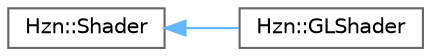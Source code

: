 digraph "Graphical Class Hierarchy"
{
 // LATEX_PDF_SIZE
  bgcolor="transparent";
  edge [fontname=Helvetica,fontsize=10,labelfontname=Helvetica,labelfontsize=10];
  node [fontname=Helvetica,fontsize=10,shape=box,height=0.2,width=0.4];
  rankdir="LR";
  Node0 [label="Hzn::Shader",height=0.2,width=0.4,color="grey40", fillcolor="white", style="filled",URL="$class_hzn_1_1_shader.html",tooltip=" "];
  Node0 -> Node1 [dir="back",color="steelblue1",style="solid"];
  Node1 [label="Hzn::GLShader",height=0.2,width=0.4,color="grey40", fillcolor="white", style="filled",URL="$class_hzn_1_1_g_l_shader.html",tooltip=" "];
}
